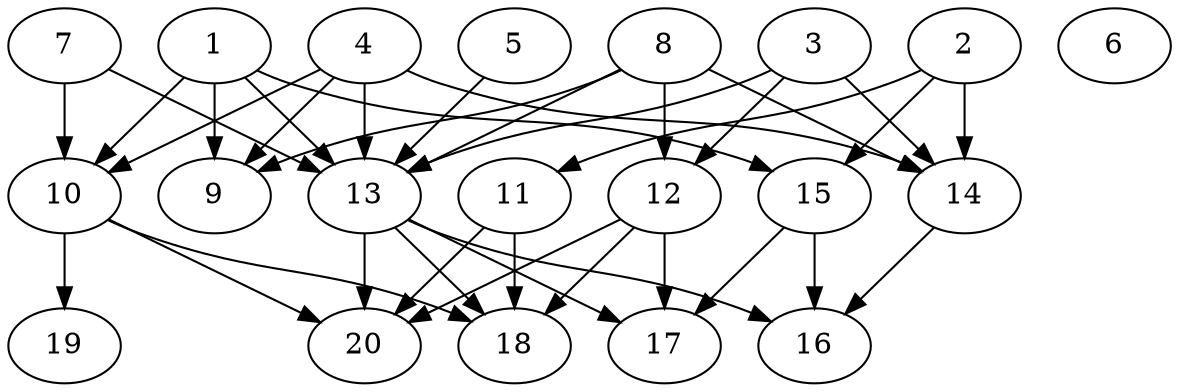 // DAG automatically generated by daggen at Tue Jul 23 14:29:40 2019
// ./daggen --dot -n 20 --ccr 0.4 --fat 0.7 --regular 0.5 --density 0.7 --mindata 5242880 --maxdata 52428800 
digraph G {
  1 [size="119457280", alpha="0.11", expect_size="47782912"] 
  1 -> 9 [size ="47782912"]
  1 -> 10 [size ="47782912"]
  1 -> 13 [size ="47782912"]
  1 -> 15 [size ="47782912"]
  2 [size="53352960", alpha="0.00", expect_size="21341184"] 
  2 -> 11 [size ="21341184"]
  2 -> 14 [size ="21341184"]
  2 -> 15 [size ="21341184"]
  3 [size="79856640", alpha="0.06", expect_size="31942656"] 
  3 -> 12 [size ="31942656"]
  3 -> 13 [size ="31942656"]
  3 -> 14 [size ="31942656"]
  4 [size="82024960", alpha="0.07", expect_size="32809984"] 
  4 -> 9 [size ="32809984"]
  4 -> 10 [size ="32809984"]
  4 -> 13 [size ="32809984"]
  4 -> 14 [size ="32809984"]
  5 [size="39984640", alpha="0.16", expect_size="15993856"] 
  5 -> 13 [size ="15993856"]
  6 [size="120135680", alpha="0.20", expect_size="48054272"] 
  7 [size="125818880", alpha="0.10", expect_size="50327552"] 
  7 -> 10 [size ="50327552"]
  7 -> 13 [size ="50327552"]
  8 [size="44154880", alpha="0.18", expect_size="17661952"] 
  8 -> 9 [size ="17661952"]
  8 -> 12 [size ="17661952"]
  8 -> 13 [size ="17661952"]
  8 -> 14 [size ="17661952"]
  9 [size="52812800", alpha="0.10", expect_size="21125120"] 
  10 [size="14423040", alpha="0.18", expect_size="5769216"] 
  10 -> 18 [size ="5769216"]
  10 -> 19 [size ="5769216"]
  10 -> 20 [size ="5769216"]
  11 [size="122488320", alpha="0.08", expect_size="48995328"] 
  11 -> 18 [size ="48995328"]
  11 -> 20 [size ="48995328"]
  12 [size="71831040", alpha="0.15", expect_size="28732416"] 
  12 -> 17 [size ="28732416"]
  12 -> 18 [size ="28732416"]
  12 -> 20 [size ="28732416"]
  13 [size="72376320", alpha="0.12", expect_size="28950528"] 
  13 -> 16 [size ="28950528"]
  13 -> 17 [size ="28950528"]
  13 -> 18 [size ="28950528"]
  13 -> 20 [size ="28950528"]
  14 [size="105459200", alpha="0.16", expect_size="42183680"] 
  14 -> 16 [size ="42183680"]
  15 [size="27381760", alpha="0.11", expect_size="10952704"] 
  15 -> 16 [size ="10952704"]
  15 -> 17 [size ="10952704"]
  16 [size="119825920", alpha="0.15", expect_size="47930368"] 
  17 [size="117824000", alpha="0.13", expect_size="47129600"] 
  18 [size="60869120", alpha="0.09", expect_size="24347648"] 
  19 [size="49395200", alpha="0.07", expect_size="19758080"] 
  20 [size="106723840", alpha="0.16", expect_size="42689536"] 
}
